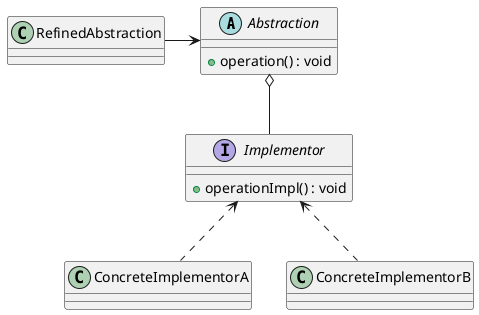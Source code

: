 @startuml
abstract class Abstraction{
    + operation() : void
}

interface Implementor{
    + operationImpl() : void
}

class RefinedAbstraction{}

class ConcreteImplementorA{}

class ConcreteImplementorB{}


Abstraction <-left- RefinedAbstraction
Abstraction o-- Implementor
Implementor <.. ConcreteImplementorA
Implementor <.. ConcreteImplementorB

@enduml